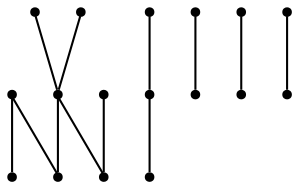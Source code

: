 graph {
  node [shape=point,comment="{\"directed\":false,\"doi\":\"10.1007/978-3-642-11805-0_11\",\"figure\":\"2 (3)\"}"]

  v0 [pos="1390.9844343318496,1748.6150809874512"]
  v1 [pos="1370.6182291252667,1676.9181051407272"]
  v2 [pos="1337.8573431148084,1949.0795929281471"]
  v3 [pos="1323.1213674146074,1793.5272146377974"]
  v4 [pos="1334.3172146287075,1621.6032299368142"]
  v5 [pos="1318.6941707877227,1868.7628455748536"]
  v6 [pos="1258.1720667462016,1581.7752337695445"]
  v7 [pos="1267.0214017646256,1772.0621213372383"]
  v8 [pos="1234.3741828918455,1695.366456497927"]
  v9 [pos="1221.29991703477,1824.5051386032517"]
  v10 [pos="1169.63223805982,1723.3850387899633"]
  v11 [pos="1154.89629417242,1899.7355542249222"]
  v12 [pos="1160.7798808253087,1555.2239359401765"]
  v13 [pos="1112.1854138573935,1841.4029194551358"]
  v14 [pos="1110.6248369083846,1735.9990104654896"]
  v15 [pos="1076.6631449144938,1491.0546954394663"]
  v16 [pos="1075.2079001493232,1598.8106162657714"]

  v16 -- v10 [id="-3",pos="1075.2079001493232,1598.8106162657714 1169.63223805982,1723.3850387899633 1169.63223805982,1723.3850387899633 1169.63223805982,1723.3850387899633"]
  v15 -- v12 [id="-7",pos="1076.6631449144938,1491.0546954394663 1160.7798808253087,1555.2239359401765 1160.7798808253087,1555.2239359401765 1160.7798808253087,1555.2239359401765"]
  v14 -- v9 [id="-12",pos="1110.6248369083846,1735.9990104654896 1221.29991703477,1824.5051386032517 1221.29991703477,1824.5051386032517 1221.29991703477,1824.5051386032517"]
  v13 -- v11 [id="-14",pos="1112.1854138573935,1841.4029194551358 1154.89629417242,1899.7355542249222 1154.89629417242,1899.7355542249222 1154.89629417242,1899.7355542249222"]
  v9 -- v11 [id="-33",pos="1221.29991703477,1824.5051386032517 1154.89629417242,1899.7355542249222 1154.89629417242,1899.7355542249222 1154.89629417242,1899.7355542249222"]
  v9 -- v2 [id="-35",pos="1221.29991703477,1824.5051386032517 1337.8573431148084,1949.0795929281471 1337.8573431148084,1949.0795929281471 1337.8573431148084,1949.0795929281471"]
  v8 -- v3 [id="-41",pos="1234.3741828918455,1695.366456497927 1323.1213674146074,1793.5272146377974 1323.1213674146074,1793.5272146377974 1323.1213674146074,1793.5272146377974"]
  v7 -- v9 [id="-50",pos="1267.0214017646256,1772.0621213372383 1221.29991703477,1824.5051386032517 1221.29991703477,1824.5051386032517 1221.29991703477,1824.5051386032517"]
  v6 -- v4 [id="-53",pos="1258.1720667462016,1581.7752337695445 1334.3172146287075,1621.6032299368142 1334.3172146287075,1621.6032299368142 1334.3172146287075,1621.6032299368142"]
  v4 -- v1 [id="-71",pos="1334.3172146287075,1621.6032299368142 1370.6182291252667,1676.9181051407272 1370.6182291252667,1676.9181051407272 1370.6182291252667,1676.9181051407272"]
  v0 -- v2 [id="-83",pos="1390.9844343318496,1748.6150809874512 1337.8573431148084,1949.0795929281471 1337.8573431148084,1949.0795929281471 1337.8573431148084,1949.0795929281471"]
  v0 -- v5 [id="-84",pos="1390.9844343318496,1748.6150809874512 1318.6941707877227,1868.7628455748536 1318.6941707877227,1868.7628455748536 1318.6941707877227,1868.7628455748536"]
}